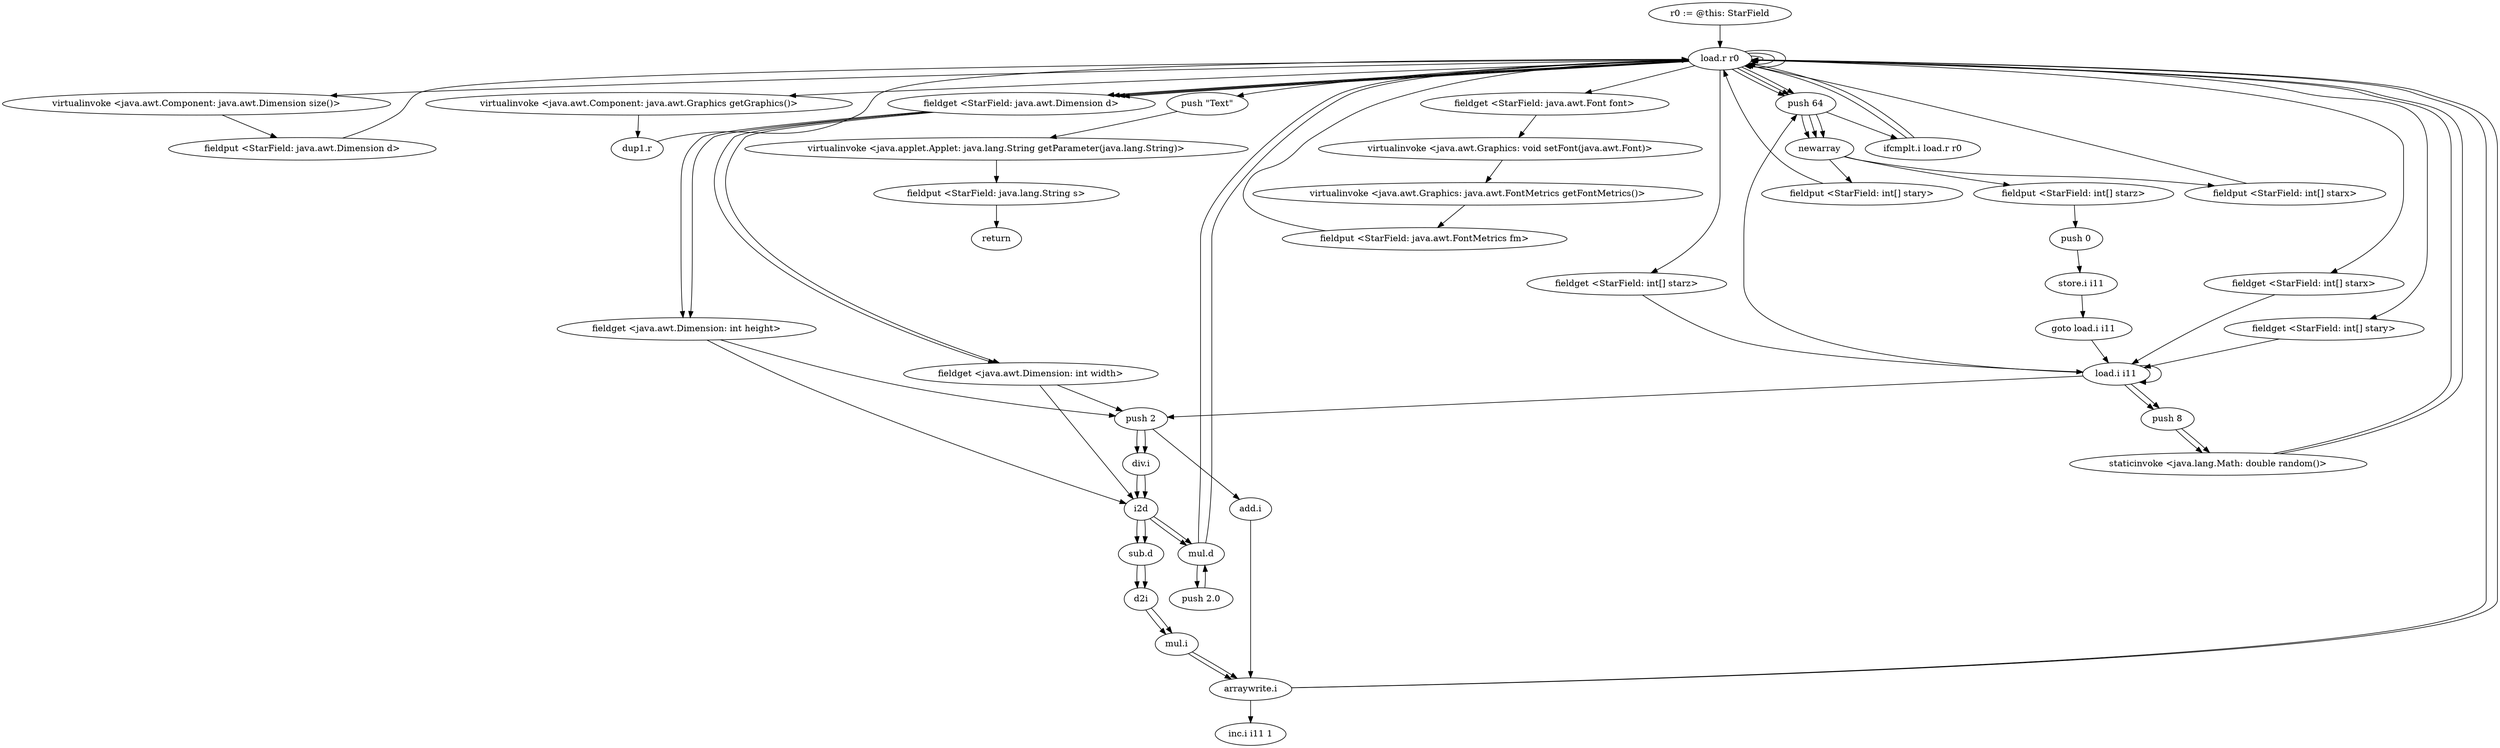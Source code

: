 digraph "" {
    "r0 := @this: StarField"
    "load.r r0"
    "r0 := @this: StarField"->"load.r r0";
    "load.r r0"->"load.r r0";
    "virtualinvoke <java.awt.Component: java.awt.Dimension size()>"
    "load.r r0"->"virtualinvoke <java.awt.Component: java.awt.Dimension size()>";
    "fieldput <StarField: java.awt.Dimension d>"
    "virtualinvoke <java.awt.Component: java.awt.Dimension size()>"->"fieldput <StarField: java.awt.Dimension d>";
    "fieldput <StarField: java.awt.Dimension d>"->"load.r r0";
    "load.r r0"->"load.r r0";
    "virtualinvoke <java.awt.Component: java.awt.Graphics getGraphics()>"
    "load.r r0"->"virtualinvoke <java.awt.Component: java.awt.Graphics getGraphics()>";
    "dup1.r"
    "virtualinvoke <java.awt.Component: java.awt.Graphics getGraphics()>"->"dup1.r";
    "dup1.r"->"load.r r0";
    "fieldget <StarField: java.awt.Font font>"
    "load.r r0"->"fieldget <StarField: java.awt.Font font>";
    "virtualinvoke <java.awt.Graphics: void setFont(java.awt.Font)>"
    "fieldget <StarField: java.awt.Font font>"->"virtualinvoke <java.awt.Graphics: void setFont(java.awt.Font)>";
    "virtualinvoke <java.awt.Graphics: java.awt.FontMetrics getFontMetrics()>"
    "virtualinvoke <java.awt.Graphics: void setFont(java.awt.Font)>"->"virtualinvoke <java.awt.Graphics: java.awt.FontMetrics getFontMetrics()>";
    "fieldput <StarField: java.awt.FontMetrics fm>"
    "virtualinvoke <java.awt.Graphics: java.awt.FontMetrics getFontMetrics()>"->"fieldput <StarField: java.awt.FontMetrics fm>";
    "fieldput <StarField: java.awt.FontMetrics fm>"->"load.r r0";
    "push 64"
    "load.r r0"->"push 64";
    "newarray"
    "push 64"->"newarray";
    "fieldput <StarField: int[] stary>"
    "newarray"->"fieldput <StarField: int[] stary>";
    "fieldput <StarField: int[] stary>"->"load.r r0";
    "load.r r0"->"push 64";
    "push 64"->"newarray";
    "fieldput <StarField: int[] starx>"
    "newarray"->"fieldput <StarField: int[] starx>";
    "fieldput <StarField: int[] starx>"->"load.r r0";
    "load.r r0"->"push 64";
    "push 64"->"newarray";
    "fieldput <StarField: int[] starz>"
    "newarray"->"fieldput <StarField: int[] starz>";
    "push 0"
    "fieldput <StarField: int[] starz>"->"push 0";
    "store.i i11"
    "push 0"->"store.i i11";
    "goto load.i i11"
    "store.i i11"->"goto load.i i11";
    "load.i i11"
    "goto load.i i11"->"load.i i11";
    "load.i i11"->"push 64";
    "ifcmplt.i load.r r0"
    "push 64"->"ifcmplt.i load.r r0";
    "ifcmplt.i load.r r0"->"load.r r0";
    "load.r r0"->"load.r r0";
    "push \"Text\""
    "load.r r0"->"push \"Text\"";
    "virtualinvoke <java.applet.Applet: java.lang.String getParameter(java.lang.String)>"
    "push \"Text\""->"virtualinvoke <java.applet.Applet: java.lang.String getParameter(java.lang.String)>";
    "fieldput <StarField: java.lang.String s>"
    "virtualinvoke <java.applet.Applet: java.lang.String getParameter(java.lang.String)>"->"fieldput <StarField: java.lang.String s>";
    "return"
    "fieldput <StarField: java.lang.String s>"->"return";
    "ifcmplt.i load.r r0"->"load.r r0";
    "fieldget <StarField: int[] starx>"
    "load.r r0"->"fieldget <StarField: int[] starx>";
    "fieldget <StarField: int[] starx>"->"load.i i11";
    "push 8"
    "load.i i11"->"push 8";
    "staticinvoke <java.lang.Math: double random()>"
    "push 8"->"staticinvoke <java.lang.Math: double random()>";
    "staticinvoke <java.lang.Math: double random()>"->"load.r r0";
    "fieldget <StarField: java.awt.Dimension d>"
    "load.r r0"->"fieldget <StarField: java.awt.Dimension d>";
    "fieldget <java.awt.Dimension: int width>"
    "fieldget <StarField: java.awt.Dimension d>"->"fieldget <java.awt.Dimension: int width>";
    "i2d"
    "fieldget <java.awt.Dimension: int width>"->"i2d";
    "mul.d"
    "i2d"->"mul.d";
    "mul.d"->"load.r r0";
    "load.r r0"->"fieldget <StarField: java.awt.Dimension d>";
    "fieldget <StarField: java.awt.Dimension d>"->"fieldget <java.awt.Dimension: int width>";
    "push 2"
    "fieldget <java.awt.Dimension: int width>"->"push 2";
    "div.i"
    "push 2"->"div.i";
    "div.i"->"i2d";
    "sub.d"
    "i2d"->"sub.d";
    "d2i"
    "sub.d"->"d2i";
    "mul.i"
    "d2i"->"mul.i";
    "arraywrite.i"
    "mul.i"->"arraywrite.i";
    "arraywrite.i"->"load.r r0";
    "fieldget <StarField: int[] stary>"
    "load.r r0"->"fieldget <StarField: int[] stary>";
    "fieldget <StarField: int[] stary>"->"load.i i11";
    "load.i i11"->"push 8";
    "push 8"->"staticinvoke <java.lang.Math: double random()>";
    "staticinvoke <java.lang.Math: double random()>"->"load.r r0";
    "load.r r0"->"fieldget <StarField: java.awt.Dimension d>";
    "fieldget <java.awt.Dimension: int height>"
    "fieldget <StarField: java.awt.Dimension d>"->"fieldget <java.awt.Dimension: int height>";
    "fieldget <java.awt.Dimension: int height>"->"i2d";
    "i2d"->"mul.d";
    "push 2.0"
    "mul.d"->"push 2.0";
    "push 2.0"->"mul.d";
    "mul.d"->"load.r r0";
    "load.r r0"->"fieldget <StarField: java.awt.Dimension d>";
    "fieldget <StarField: java.awt.Dimension d>"->"fieldget <java.awt.Dimension: int height>";
    "fieldget <java.awt.Dimension: int height>"->"push 2";
    "push 2"->"div.i";
    "div.i"->"i2d";
    "i2d"->"sub.d";
    "sub.d"->"d2i";
    "d2i"->"mul.i";
    "mul.i"->"arraywrite.i";
    "arraywrite.i"->"load.r r0";
    "fieldget <StarField: int[] starz>"
    "load.r r0"->"fieldget <StarField: int[] starz>";
    "fieldget <StarField: int[] starz>"->"load.i i11";
    "load.i i11"->"load.i i11";
    "load.i i11"->"push 2";
    "add.i"
    "push 2"->"add.i";
    "add.i"->"arraywrite.i";
    "inc.i i11 1"
    "arraywrite.i"->"inc.i i11 1";
}

